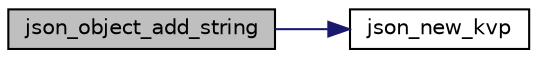digraph "json_object_add_string"
{
 // INTERACTIVE_SVG=YES
 // LATEX_PDF_SIZE
  edge [fontname="Helvetica",fontsize="10",labelfontname="Helvetica",labelfontsize="10"];
  node [fontname="Helvetica",fontsize="10",shape=record];
  rankdir="LR";
  Node1 [label="json_object_add_string",height=0.2,width=0.4,color="black", fillcolor="grey75", style="filled", fontcolor="black",tooltip="Adds a string and associated key to the supplied object."];
  Node1 -> Node2 [color="midnightblue",fontsize="10",style="solid",fontname="Helvetica"];
  Node2 [label="json_new_kvp",height=0.2,width=0.4,color="black", fillcolor="white", style="filled",URL="$veridoc-json_8c.html#a3c2f8d3989d7cef137743f614c7aeb3b",tooltip="Creates and returns a new KVP object with the supplied key and datatype."];
}
